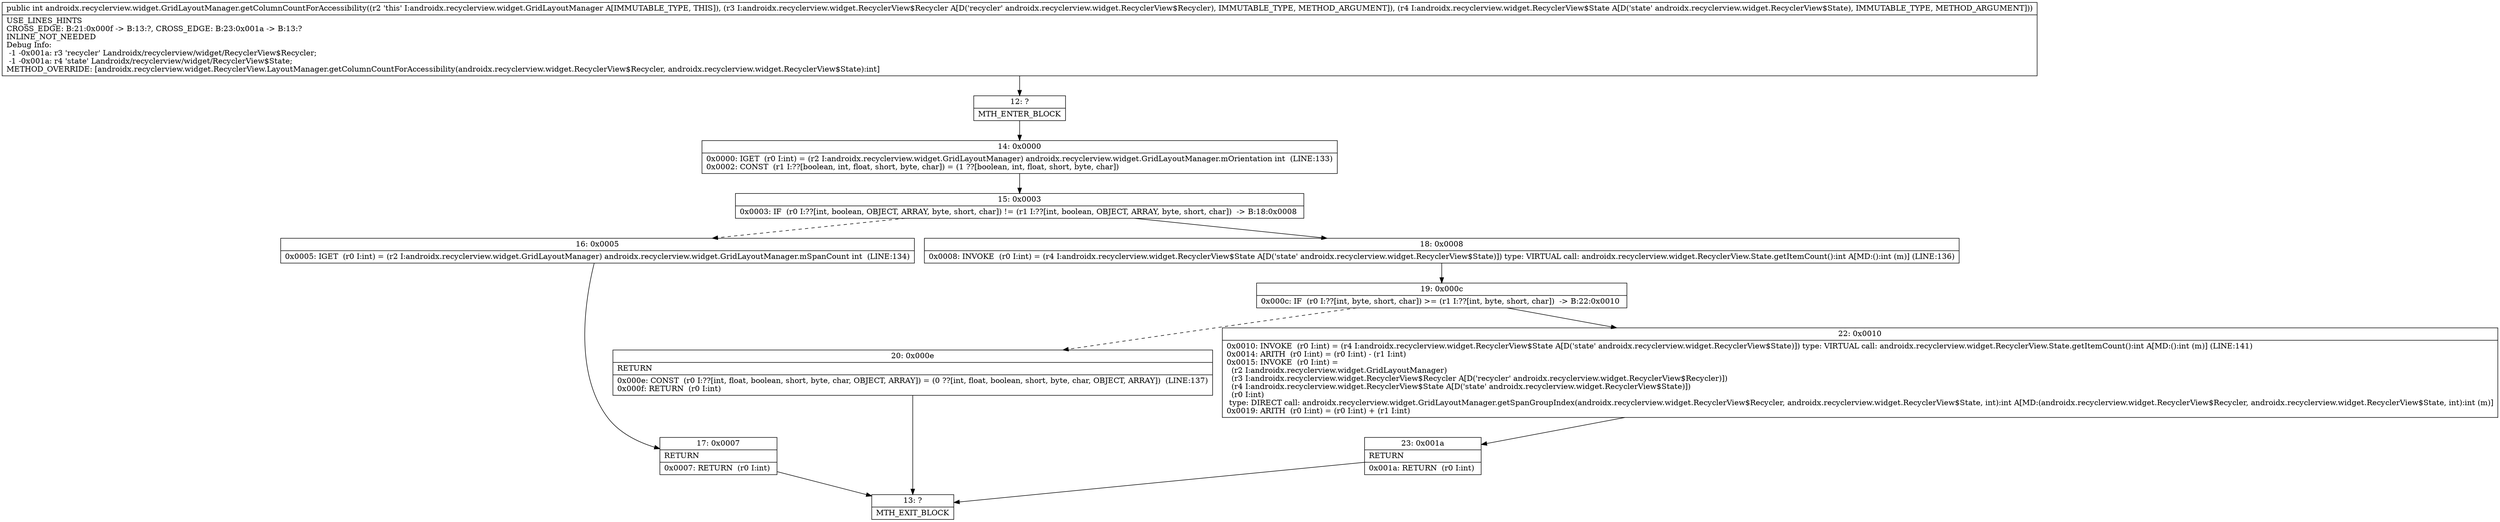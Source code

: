 digraph "CFG forandroidx.recyclerview.widget.GridLayoutManager.getColumnCountForAccessibility(Landroidx\/recyclerview\/widget\/RecyclerView$Recycler;Landroidx\/recyclerview\/widget\/RecyclerView$State;)I" {
Node_12 [shape=record,label="{12\:\ ?|MTH_ENTER_BLOCK\l}"];
Node_14 [shape=record,label="{14\:\ 0x0000|0x0000: IGET  (r0 I:int) = (r2 I:androidx.recyclerview.widget.GridLayoutManager) androidx.recyclerview.widget.GridLayoutManager.mOrientation int  (LINE:133)\l0x0002: CONST  (r1 I:??[boolean, int, float, short, byte, char]) = (1 ??[boolean, int, float, short, byte, char]) \l}"];
Node_15 [shape=record,label="{15\:\ 0x0003|0x0003: IF  (r0 I:??[int, boolean, OBJECT, ARRAY, byte, short, char]) != (r1 I:??[int, boolean, OBJECT, ARRAY, byte, short, char])  \-\> B:18:0x0008 \l}"];
Node_16 [shape=record,label="{16\:\ 0x0005|0x0005: IGET  (r0 I:int) = (r2 I:androidx.recyclerview.widget.GridLayoutManager) androidx.recyclerview.widget.GridLayoutManager.mSpanCount int  (LINE:134)\l}"];
Node_17 [shape=record,label="{17\:\ 0x0007|RETURN\l|0x0007: RETURN  (r0 I:int) \l}"];
Node_13 [shape=record,label="{13\:\ ?|MTH_EXIT_BLOCK\l}"];
Node_18 [shape=record,label="{18\:\ 0x0008|0x0008: INVOKE  (r0 I:int) = (r4 I:androidx.recyclerview.widget.RecyclerView$State A[D('state' androidx.recyclerview.widget.RecyclerView$State)]) type: VIRTUAL call: androidx.recyclerview.widget.RecyclerView.State.getItemCount():int A[MD:():int (m)] (LINE:136)\l}"];
Node_19 [shape=record,label="{19\:\ 0x000c|0x000c: IF  (r0 I:??[int, byte, short, char]) \>= (r1 I:??[int, byte, short, char])  \-\> B:22:0x0010 \l}"];
Node_20 [shape=record,label="{20\:\ 0x000e|RETURN\l|0x000e: CONST  (r0 I:??[int, float, boolean, short, byte, char, OBJECT, ARRAY]) = (0 ??[int, float, boolean, short, byte, char, OBJECT, ARRAY])  (LINE:137)\l0x000f: RETURN  (r0 I:int) \l}"];
Node_22 [shape=record,label="{22\:\ 0x0010|0x0010: INVOKE  (r0 I:int) = (r4 I:androidx.recyclerview.widget.RecyclerView$State A[D('state' androidx.recyclerview.widget.RecyclerView$State)]) type: VIRTUAL call: androidx.recyclerview.widget.RecyclerView.State.getItemCount():int A[MD:():int (m)] (LINE:141)\l0x0014: ARITH  (r0 I:int) = (r0 I:int) \- (r1 I:int) \l0x0015: INVOKE  (r0 I:int) = \l  (r2 I:androidx.recyclerview.widget.GridLayoutManager)\l  (r3 I:androidx.recyclerview.widget.RecyclerView$Recycler A[D('recycler' androidx.recyclerview.widget.RecyclerView$Recycler)])\l  (r4 I:androidx.recyclerview.widget.RecyclerView$State A[D('state' androidx.recyclerview.widget.RecyclerView$State)])\l  (r0 I:int)\l type: DIRECT call: androidx.recyclerview.widget.GridLayoutManager.getSpanGroupIndex(androidx.recyclerview.widget.RecyclerView$Recycler, androidx.recyclerview.widget.RecyclerView$State, int):int A[MD:(androidx.recyclerview.widget.RecyclerView$Recycler, androidx.recyclerview.widget.RecyclerView$State, int):int (m)]\l0x0019: ARITH  (r0 I:int) = (r0 I:int) + (r1 I:int) \l}"];
Node_23 [shape=record,label="{23\:\ 0x001a|RETURN\l|0x001a: RETURN  (r0 I:int) \l}"];
MethodNode[shape=record,label="{public int androidx.recyclerview.widget.GridLayoutManager.getColumnCountForAccessibility((r2 'this' I:androidx.recyclerview.widget.GridLayoutManager A[IMMUTABLE_TYPE, THIS]), (r3 I:androidx.recyclerview.widget.RecyclerView$Recycler A[D('recycler' androidx.recyclerview.widget.RecyclerView$Recycler), IMMUTABLE_TYPE, METHOD_ARGUMENT]), (r4 I:androidx.recyclerview.widget.RecyclerView$State A[D('state' androidx.recyclerview.widget.RecyclerView$State), IMMUTABLE_TYPE, METHOD_ARGUMENT]))  | USE_LINES_HINTS\lCROSS_EDGE: B:21:0x000f \-\> B:13:?, CROSS_EDGE: B:23:0x001a \-\> B:13:?\lINLINE_NOT_NEEDED\lDebug Info:\l  \-1 \-0x001a: r3 'recycler' Landroidx\/recyclerview\/widget\/RecyclerView$Recycler;\l  \-1 \-0x001a: r4 'state' Landroidx\/recyclerview\/widget\/RecyclerView$State;\lMETHOD_OVERRIDE: [androidx.recyclerview.widget.RecyclerView.LayoutManager.getColumnCountForAccessibility(androidx.recyclerview.widget.RecyclerView$Recycler, androidx.recyclerview.widget.RecyclerView$State):int]\l}"];
MethodNode -> Node_12;Node_12 -> Node_14;
Node_14 -> Node_15;
Node_15 -> Node_16[style=dashed];
Node_15 -> Node_18;
Node_16 -> Node_17;
Node_17 -> Node_13;
Node_18 -> Node_19;
Node_19 -> Node_20[style=dashed];
Node_19 -> Node_22;
Node_20 -> Node_13;
Node_22 -> Node_23;
Node_23 -> Node_13;
}

